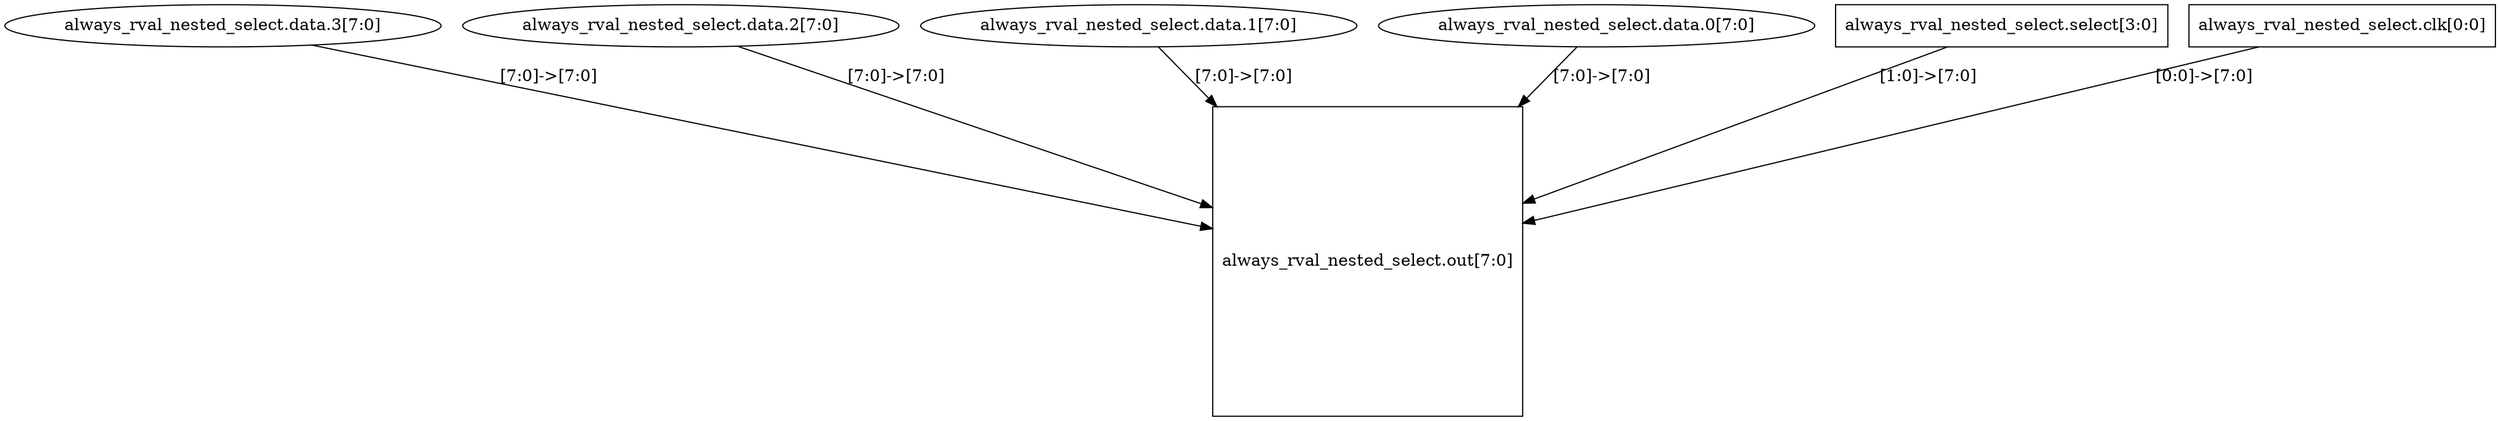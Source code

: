 digraph G {
	"always_rval_nested_select.data.3" -> "always_rval_nested_select.out"[label="[7:0]->[7:0]"];
	"always_rval_nested_select.data.2" -> "always_rval_nested_select.out"[label="[7:0]->[7:0]"];
	"always_rval_nested_select.data.1" -> "always_rval_nested_select.out"[label="[7:0]->[7:0]"];
	"always_rval_nested_select.data.0" -> "always_rval_nested_select.out"[label="[7:0]->[7:0]"];
	"always_rval_nested_select.select" -> "always_rval_nested_select.out"[label="[1:0]->[7:0]"];
	"always_rval_nested_select.clk" -> "always_rval_nested_select.out"[label="[0:0]->[7:0]"];
	"always_rval_nested_select.clk" [shape=rectangle, label="always_rval_nested_select.clk[0:0]"];
	"always_rval_nested_select.data.0" [shape=ellipse, label="always_rval_nested_select.data.0[7:0]"];
	"always_rval_nested_select.data.1" [shape=ellipse, label="always_rval_nested_select.data.1[7:0]"];
	"always_rval_nested_select.data.2" [shape=ellipse, label="always_rval_nested_select.data.2[7:0]"];
	"always_rval_nested_select.data.3" [shape=ellipse, label="always_rval_nested_select.data.3[7:0]"];
	"always_rval_nested_select.out" [shape=square, label="always_rval_nested_select.out[7:0]"];
	"always_rval_nested_select.select" [shape=rectangle, label="always_rval_nested_select.select[3:0]"];
}
